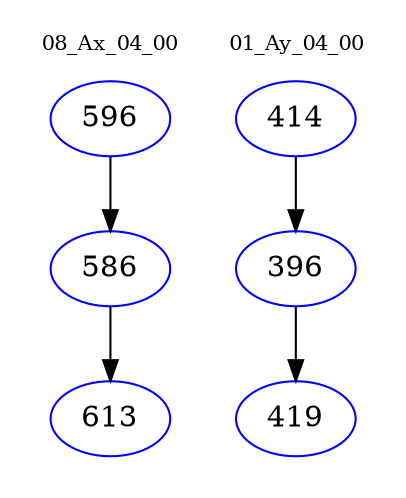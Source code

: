 digraph{
subgraph cluster_0 {
color = white
label = "08_Ax_04_00";
fontsize=10;
T0_596 [label="596", color="blue"]
T0_596 -> T0_586 [color="black"]
T0_586 [label="586", color="blue"]
T0_586 -> T0_613 [color="black"]
T0_613 [label="613", color="blue"]
}
subgraph cluster_1 {
color = white
label = "01_Ay_04_00";
fontsize=10;
T1_414 [label="414", color="blue"]
T1_414 -> T1_396 [color="black"]
T1_396 [label="396", color="blue"]
T1_396 -> T1_419 [color="black"]
T1_419 [label="419", color="blue"]
}
}

